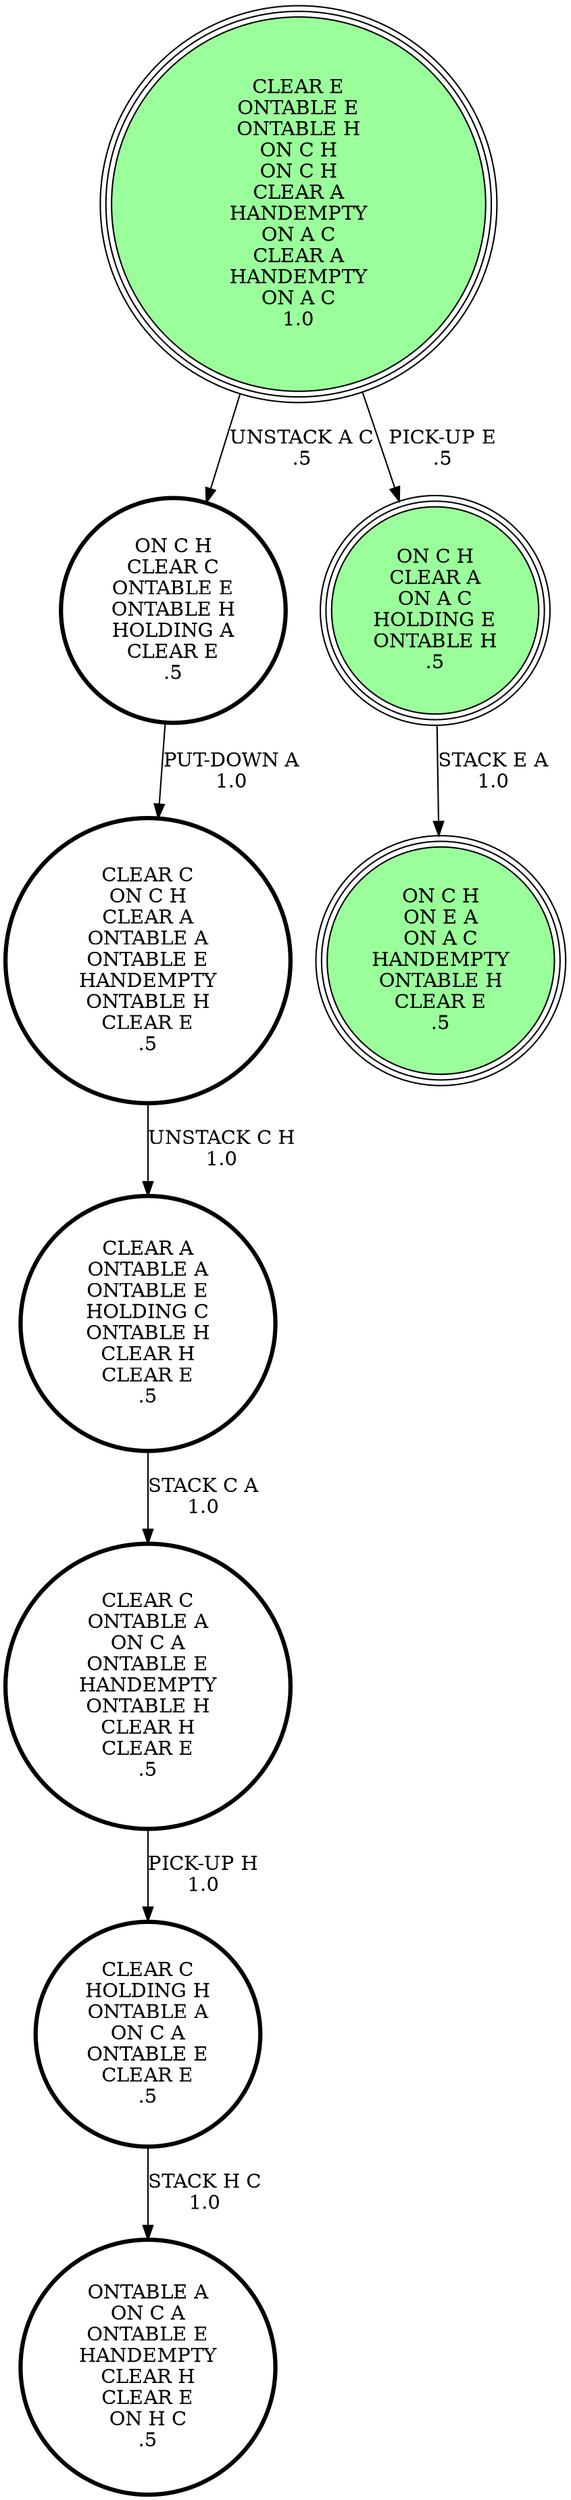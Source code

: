 digraph {
"CLEAR E\nONTABLE E\nONTABLE H\nON C H\nON C H\nCLEAR A\nHANDEMPTY\nON A C\nCLEAR A\nHANDEMPTY\nON A C\n1.0\n" -> "ON C H\nCLEAR C\nONTABLE E\nONTABLE H\nHOLDING A\nCLEAR E\n.5\n"[label="UNSTACK A C\n.5\n"];
"CLEAR E\nONTABLE E\nONTABLE H\nON C H\nON C H\nCLEAR A\nHANDEMPTY\nON A C\nCLEAR A\nHANDEMPTY\nON A C\n1.0\n" -> "ON C H\nCLEAR A\nON A C\nHOLDING E\nONTABLE H\n.5\n"[label="PICK-UP E\n.5\n"];
"CLEAR C\nHOLDING H\nONTABLE A\nON C A\nONTABLE E\nCLEAR E\n.5\n" -> "ONTABLE A\nON C A\nONTABLE E\nHANDEMPTY\nCLEAR H\nCLEAR E\nON H C\n.5\n"[label="STACK H C\n1.0\n"];
"ON C H\nCLEAR C\nONTABLE E\nONTABLE H\nHOLDING A\nCLEAR E\n.5\n" -> "CLEAR C\nON C H\nCLEAR A\nONTABLE A\nONTABLE E\nHANDEMPTY\nONTABLE H\nCLEAR E\n.5\n"[label="PUT-DOWN A\n1.0\n"];
"CLEAR C\nON C H\nCLEAR A\nONTABLE A\nONTABLE E\nHANDEMPTY\nONTABLE H\nCLEAR E\n.5\n" -> "CLEAR A\nONTABLE A\nONTABLE E\nHOLDING C\nONTABLE H\nCLEAR H\nCLEAR E\n.5\n"[label="UNSTACK C H\n1.0\n"];
"CLEAR C\nONTABLE A\nON C A\nONTABLE E\nHANDEMPTY\nONTABLE H\nCLEAR H\nCLEAR E\n.5\n" -> "CLEAR C\nHOLDING H\nONTABLE A\nON C A\nONTABLE E\nCLEAR E\n.5\n"[label="PICK-UP H\n1.0\n"];
"CLEAR A\nONTABLE A\nONTABLE E\nHOLDING C\nONTABLE H\nCLEAR H\nCLEAR E\n.5\n" -> "CLEAR C\nONTABLE A\nON C A\nONTABLE E\nHANDEMPTY\nONTABLE H\nCLEAR H\nCLEAR E\n.5\n"[label="STACK C A\n1.0\n"];
"ON C H\nCLEAR A\nON A C\nHOLDING E\nONTABLE H\n.5\n" -> "ON C H\nON E A\nON A C\nHANDEMPTY\nONTABLE H\nCLEAR E\n.5\n"[label="STACK E A\n1.0\n"];
"ONTABLE A\nON C A\nONTABLE E\nHANDEMPTY\nCLEAR H\nCLEAR E\nON H C\n.5\n" [shape=circle, penwidth=3];
"ON C H\nON E A\nON A C\nHANDEMPTY\nONTABLE H\nCLEAR E\n.5\n" [shape=circle, style=filled, fillcolor=palegreen1, peripheries=3];
"ONTABLE A\nON C A\nONTABLE E\nHANDEMPTY\nCLEAR H\nCLEAR E\nON H C\n.5\n" [shape=circle, penwidth=3];
"CLEAR A\nONTABLE A\nONTABLE E\nHOLDING C\nONTABLE H\nCLEAR H\nCLEAR E\n.5\n" [shape=circle, penwidth=3];
"CLEAR E\nONTABLE E\nONTABLE H\nON C H\nON C H\nCLEAR A\nHANDEMPTY\nON A C\nCLEAR A\nHANDEMPTY\nON A C\n1.0\n" [shape=circle, style=filled, fillcolor=palegreen1, peripheries=3];
"ON C H\nCLEAR A\nON A C\nHOLDING E\nONTABLE H\n.5\n" [shape=circle, style=filled, fillcolor=palegreen1, peripheries=3];
"CLEAR C\nHOLDING H\nONTABLE A\nON C A\nONTABLE E\nCLEAR E\n.5\n" [shape=circle, penwidth=3];
"ON C H\nCLEAR C\nONTABLE E\nONTABLE H\nHOLDING A\nCLEAR E\n.5\n" [shape=circle, penwidth=3];
"CLEAR C\nONTABLE A\nON C A\nONTABLE E\nHANDEMPTY\nONTABLE H\nCLEAR H\nCLEAR E\n.5\n" [shape=circle, penwidth=3];
"CLEAR C\nON C H\nCLEAR A\nONTABLE A\nONTABLE E\nHANDEMPTY\nONTABLE H\nCLEAR E\n.5\n" [shape=circle, penwidth=3];
"ON C H\nON E A\nON A C\nHANDEMPTY\nONTABLE H\nCLEAR E\n.5\n" [shape=circle, style=filled, fillcolor=palegreen1, peripheries=3];
}
